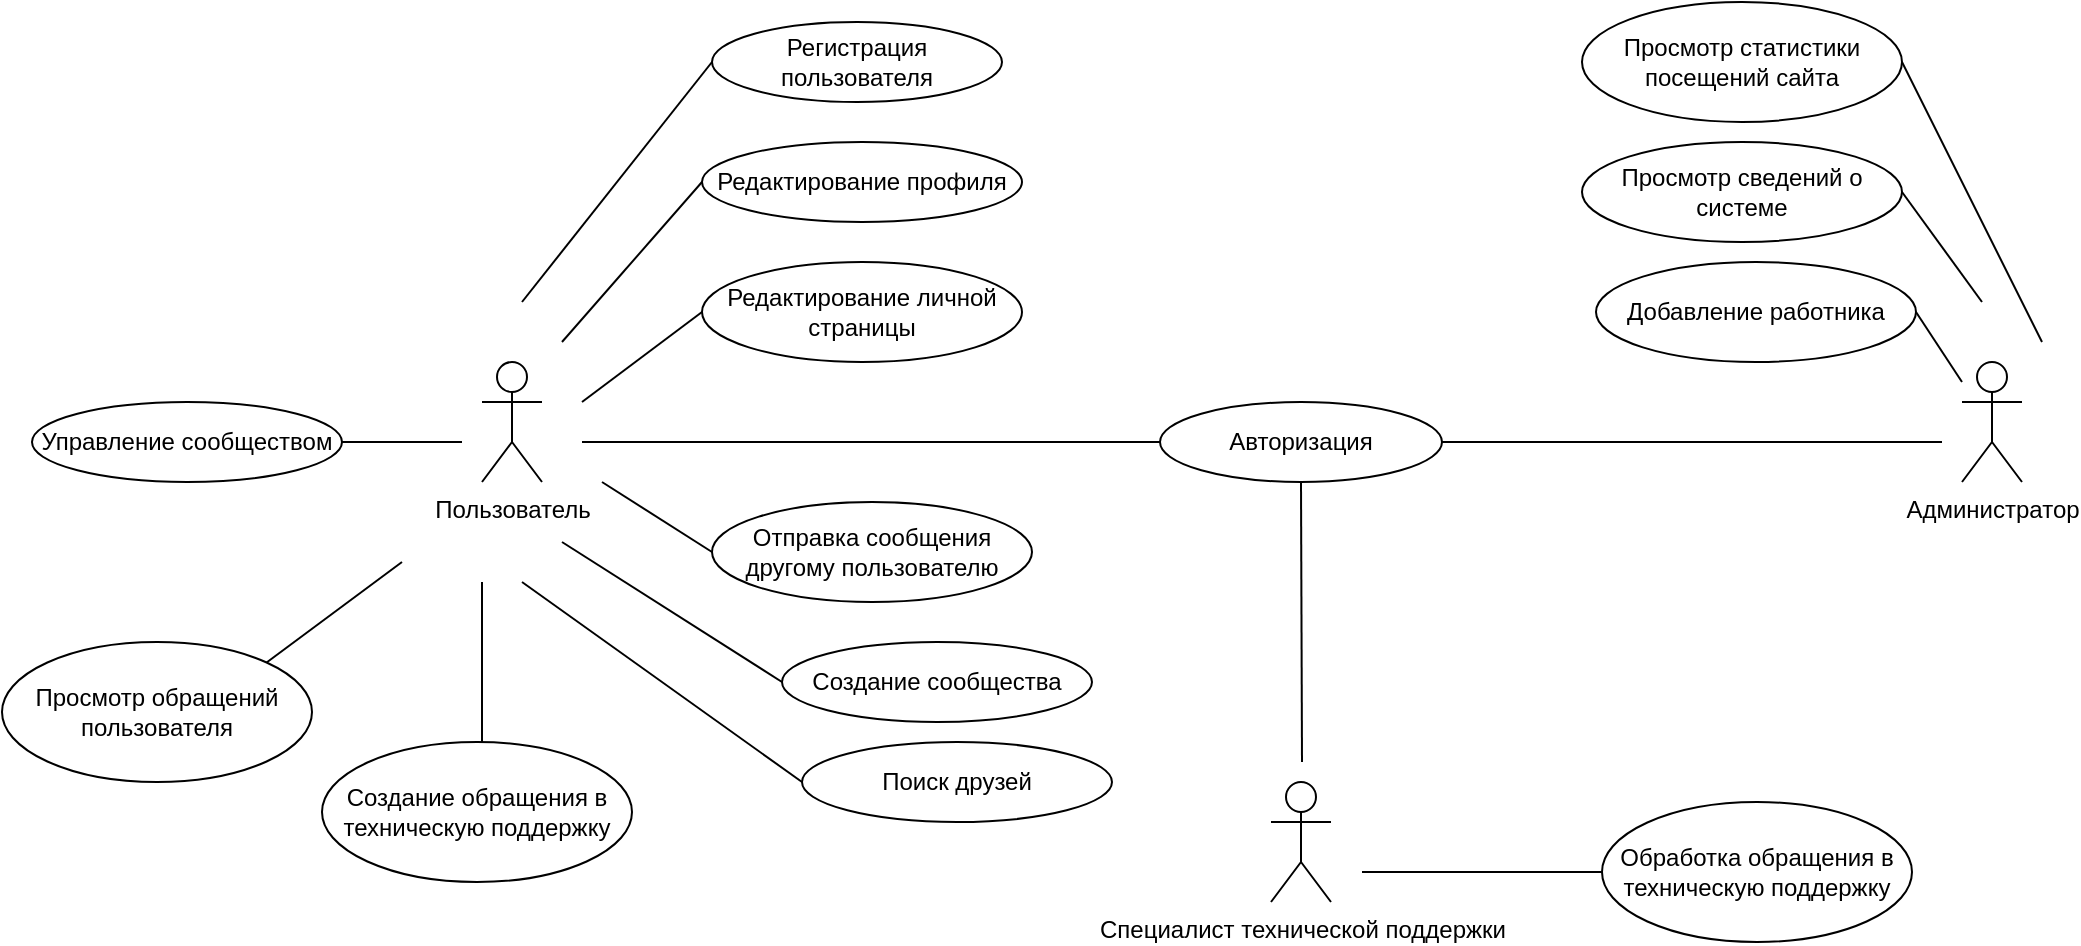 <mxfile version="13.7.3" type="device" pages="4"><diagram id="zjXJTusAQXtnMdx_APVZ" name="Контекстная диаграмма"><mxGraphModel dx="1096" dy="599" grid="1" gridSize="10" guides="1" tooltips="1" connect="1" arrows="1" fold="1" page="1" pageScale="1" pageWidth="827" pageHeight="1169" math="0" shadow="0"><root><mxCell id="0"/><mxCell id="1" parent="0"/><mxCell id="RpBCi3IUfhmZeVBUzBJ8-1" value="Пользователь" style="shape=umlActor;verticalLabelPosition=bottom;verticalAlign=top;html=1;outlineConnect=0;" parent="1" vertex="1"><mxGeometry x="70" y="220" width="30" height="60" as="geometry"/></mxCell><mxCell id="RpBCi3IUfhmZeVBUzBJ8-2" value="Регистрация пользователя" style="ellipse;whiteSpace=wrap;html=1;" parent="1" vertex="1"><mxGeometry x="185" y="50" width="145" height="40" as="geometry"/></mxCell><mxCell id="RpBCi3IUfhmZeVBUzBJ8-3" value="Авторизация" style="ellipse;whiteSpace=wrap;html=1;" parent="1" vertex="1"><mxGeometry x="409" y="240" width="141" height="40" as="geometry"/></mxCell><mxCell id="RpBCi3IUfhmZeVBUzBJ8-4" value="Редактирование профиля" style="ellipse;whiteSpace=wrap;html=1;" parent="1" vertex="1"><mxGeometry x="180" y="110" width="160" height="40" as="geometry"/></mxCell><mxCell id="RpBCi3IUfhmZeVBUzBJ8-5" value="Редактирование личной страницы" style="ellipse;whiteSpace=wrap;html=1;" parent="1" vertex="1"><mxGeometry x="180" y="170" width="160" height="50" as="geometry"/></mxCell><mxCell id="RpBCi3IUfhmZeVBUzBJ8-6" value="Отправка сообщения другому пользователю" style="ellipse;whiteSpace=wrap;html=1;" parent="1" vertex="1"><mxGeometry x="185" y="290" width="160" height="50" as="geometry"/></mxCell><mxCell id="RpBCi3IUfhmZeVBUzBJ8-7" value="Создание сообщества" style="ellipse;whiteSpace=wrap;html=1;" parent="1" vertex="1"><mxGeometry x="220" y="360" width="155" height="40" as="geometry"/></mxCell><mxCell id="RpBCi3IUfhmZeVBUzBJ8-8" value="Создание обращения в техническую поддержку" style="ellipse;whiteSpace=wrap;html=1;" parent="1" vertex="1"><mxGeometry x="-10" y="410" width="155" height="70" as="geometry"/></mxCell><mxCell id="RpBCi3IUfhmZeVBUzBJ8-11" value="Специалист технической поддержки" style="shape=umlActor;verticalLabelPosition=bottom;verticalAlign=top;html=1;outlineConnect=0;" parent="1" vertex="1"><mxGeometry x="464.5" y="430" width="30" height="60" as="geometry"/></mxCell><mxCell id="RpBCi3IUfhmZeVBUzBJ8-12" value="Администратор" style="shape=umlActor;verticalLabelPosition=bottom;verticalAlign=top;html=1;outlineConnect=0;" parent="1" vertex="1"><mxGeometry x="810" y="220" width="30" height="60" as="geometry"/></mxCell><mxCell id="RpBCi3IUfhmZeVBUzBJ8-13" value="Просмотр статистики посещений сайта" style="ellipse;whiteSpace=wrap;html=1;" parent="1" vertex="1"><mxGeometry x="620" y="40" width="160" height="60" as="geometry"/></mxCell><mxCell id="RpBCi3IUfhmZeVBUzBJ8-15" value="Просмотр сведений о системе" style="ellipse;whiteSpace=wrap;html=1;" parent="1" vertex="1"><mxGeometry x="620" y="110" width="160" height="50" as="geometry"/></mxCell><mxCell id="wLWlYuerEd6vq8Guqapa-5" value="" style="endArrow=none;html=1;entryX=0;entryY=0.5;entryDx=0;entryDy=0;" parent="1" target="RpBCi3IUfhmZeVBUzBJ8-3" edge="1"><mxGeometry width="50" height="50" relative="1" as="geometry"><mxPoint x="120" y="260" as="sourcePoint"/><mxPoint x="440" y="250" as="targetPoint"/></mxGeometry></mxCell><mxCell id="wLWlYuerEd6vq8Guqapa-6" value="" style="endArrow=none;html=1;entryX=0;entryY=0.5;entryDx=0;entryDy=0;" parent="1" target="RpBCi3IUfhmZeVBUzBJ8-6" edge="1"><mxGeometry width="50" height="50" relative="1" as="geometry"><mxPoint x="130" y="280" as="sourcePoint"/><mxPoint x="440" y="250" as="targetPoint"/></mxGeometry></mxCell><mxCell id="wLWlYuerEd6vq8Guqapa-7" value="" style="endArrow=none;html=1;entryX=0;entryY=0.5;entryDx=0;entryDy=0;" parent="1" target="RpBCi3IUfhmZeVBUzBJ8-5" edge="1"><mxGeometry width="50" height="50" relative="1" as="geometry"><mxPoint x="120" y="240" as="sourcePoint"/><mxPoint x="440" y="250" as="targetPoint"/></mxGeometry></mxCell><mxCell id="wLWlYuerEd6vq8Guqapa-8" value="" style="endArrow=none;html=1;entryX=0;entryY=0.5;entryDx=0;entryDy=0;" parent="1" target="RpBCi3IUfhmZeVBUzBJ8-4" edge="1"><mxGeometry width="50" height="50" relative="1" as="geometry"><mxPoint x="110" y="210" as="sourcePoint"/><mxPoint x="440" y="250" as="targetPoint"/></mxGeometry></mxCell><mxCell id="wLWlYuerEd6vq8Guqapa-9" value="" style="endArrow=none;html=1;entryX=0;entryY=0.5;entryDx=0;entryDy=0;" parent="1" target="RpBCi3IUfhmZeVBUzBJ8-2" edge="1"><mxGeometry width="50" height="50" relative="1" as="geometry"><mxPoint x="90" y="190" as="sourcePoint"/><mxPoint x="440" y="250" as="targetPoint"/></mxGeometry></mxCell><mxCell id="wLWlYuerEd6vq8Guqapa-10" value="Поиск друзей" style="ellipse;whiteSpace=wrap;html=1;" parent="1" vertex="1"><mxGeometry x="230" y="410" width="155" height="40" as="geometry"/></mxCell><mxCell id="wLWlYuerEd6vq8Guqapa-11" value="" style="endArrow=none;html=1;entryX=0;entryY=0.5;entryDx=0;entryDy=0;" parent="1" target="RpBCi3IUfhmZeVBUzBJ8-7" edge="1"><mxGeometry width="50" height="50" relative="1" as="geometry"><mxPoint x="110" y="310" as="sourcePoint"/><mxPoint x="440" y="250" as="targetPoint"/></mxGeometry></mxCell><mxCell id="wLWlYuerEd6vq8Guqapa-12" value="" style="endArrow=none;html=1;entryX=0;entryY=0.5;entryDx=0;entryDy=0;" parent="1" target="wLWlYuerEd6vq8Guqapa-10" edge="1"><mxGeometry width="50" height="50" relative="1" as="geometry"><mxPoint x="90" y="330" as="sourcePoint"/><mxPoint x="440" y="250" as="targetPoint"/></mxGeometry></mxCell><mxCell id="wLWlYuerEd6vq8Guqapa-13" value="" style="endArrow=none;html=1;" parent="1" edge="1"><mxGeometry width="50" height="50" relative="1" as="geometry"><mxPoint x="70" y="410" as="sourcePoint"/><mxPoint x="70" y="330" as="targetPoint"/></mxGeometry></mxCell><mxCell id="wLWlYuerEd6vq8Guqapa-14" value="" style="endArrow=none;html=1;entryX=0.5;entryY=1;entryDx=0;entryDy=0;" parent="1" target="RpBCi3IUfhmZeVBUzBJ8-3" edge="1"><mxGeometry width="50" height="50" relative="1" as="geometry"><mxPoint x="480" y="420" as="sourcePoint"/><mxPoint x="450" y="300" as="targetPoint"/></mxGeometry></mxCell><mxCell id="wLWlYuerEd6vq8Guqapa-15" value="" style="endArrow=none;html=1;exitX=1;exitY=0.5;exitDx=0;exitDy=0;" parent="1" source="RpBCi3IUfhmZeVBUzBJ8-3" edge="1"><mxGeometry width="50" height="50" relative="1" as="geometry"><mxPoint x="490" y="340" as="sourcePoint"/><mxPoint x="800" y="260" as="targetPoint"/></mxGeometry></mxCell><mxCell id="wLWlYuerEd6vq8Guqapa-16" value="" style="endArrow=none;html=1;exitX=0;exitY=0.5;exitDx=0;exitDy=0;" parent="1" source="Nj8J1eWman4LcWWHHjqP-1" edge="1"><mxGeometry width="50" height="50" relative="1" as="geometry"><mxPoint x="480" y="560" as="sourcePoint"/><mxPoint x="510" y="475" as="targetPoint"/></mxGeometry></mxCell><mxCell id="wLWlYuerEd6vq8Guqapa-20" value="" style="endArrow=none;html=1;exitX=1;exitY=0.5;exitDx=0;exitDy=0;" parent="1" source="RpBCi3IUfhmZeVBUzBJ8-15" edge="1"><mxGeometry width="50" height="50" relative="1" as="geometry"><mxPoint x="490" y="340" as="sourcePoint"/><mxPoint x="820" y="190" as="targetPoint"/></mxGeometry></mxCell><mxCell id="wLWlYuerEd6vq8Guqapa-21" value="" style="endArrow=none;html=1;exitX=1;exitY=0.5;exitDx=0;exitDy=0;" parent="1" source="RpBCi3IUfhmZeVBUzBJ8-13" edge="1"><mxGeometry width="50" height="50" relative="1" as="geometry"><mxPoint x="790" y="125" as="sourcePoint"/><mxPoint x="850" y="210" as="targetPoint"/></mxGeometry></mxCell><mxCell id="Nj8J1eWman4LcWWHHjqP-1" value="Обработка обращения в техническую поддержку" style="ellipse;whiteSpace=wrap;html=1;" parent="1" vertex="1"><mxGeometry x="630" y="440" width="155" height="70" as="geometry"/></mxCell><mxCell id="DcLaSjGurWIDNqFz2Uqe-1" value="Управление сообществом" style="ellipse;whiteSpace=wrap;html=1;" parent="1" vertex="1"><mxGeometry x="-155" y="240" width="155" height="40" as="geometry"/></mxCell><mxCell id="DcLaSjGurWIDNqFz2Uqe-2" value="" style="endArrow=none;html=1;entryX=1;entryY=0.5;entryDx=0;entryDy=0;" parent="1" target="DcLaSjGurWIDNqFz2Uqe-1" edge="1"><mxGeometry width="50" height="50" relative="1" as="geometry"><mxPoint x="60" y="260" as="sourcePoint"/><mxPoint x="230" y="390" as="targetPoint"/></mxGeometry></mxCell><mxCell id="6KF2GuOHqQWhgaqvDVH0-2" value="Просмотр обращений пользователя" style="ellipse;whiteSpace=wrap;html=1;" parent="1" vertex="1"><mxGeometry x="-170" y="360" width="155" height="70" as="geometry"/></mxCell><mxCell id="6KF2GuOHqQWhgaqvDVH0-3" value="" style="endArrow=none;html=1;exitX=1;exitY=0;exitDx=0;exitDy=0;" parent="1" source="6KF2GuOHqQWhgaqvDVH0-2" edge="1"><mxGeometry width="50" height="50" relative="1" as="geometry"><mxPoint x="80" y="420" as="sourcePoint"/><mxPoint x="30" y="320" as="targetPoint"/></mxGeometry></mxCell><mxCell id="tYJc6MveU3dHMeXe3qHE-1" value="Добавление работника" style="ellipse;whiteSpace=wrap;html=1;" parent="1" vertex="1"><mxGeometry x="627" y="170" width="160" height="50" as="geometry"/></mxCell><mxCell id="tYJc6MveU3dHMeXe3qHE-2" value="" style="endArrow=none;html=1;exitX=1;exitY=0.5;exitDx=0;exitDy=0;" parent="1" source="tYJc6MveU3dHMeXe3qHE-1" edge="1"><mxGeometry width="50" height="50" relative="1" as="geometry"><mxPoint x="497" y="400" as="sourcePoint"/><mxPoint x="810" y="230" as="targetPoint"/></mxGeometry></mxCell></root></mxGraphModel></diagram><diagram id="oYl3rwaCjdNIleSk6saO" name="Диаграмма декомпозиции. Регистрация пользователя"><mxGraphModel dx="1865" dy="607" grid="1" gridSize="10" guides="1" tooltips="1" connect="1" arrows="1" fold="1" page="1" pageScale="1" pageWidth="827" pageHeight="1169" math="0" shadow="0"><root><mxCell id="P3dmohu1br8wF3eUMqGY-0"/><mxCell id="P3dmohu1br8wF3eUMqGY-1" parent="P3dmohu1br8wF3eUMqGY-0"/><mxCell id="jXFX9dhvsFz9al4HpuaA-0" value="Пользователь" style="shape=umlActor;verticalLabelPosition=bottom;verticalAlign=top;html=1;outlineConnect=0;" parent="P3dmohu1br8wF3eUMqGY-1" vertex="1"><mxGeometry x="285" y="455" width="30" height="60" as="geometry"/></mxCell><mxCell id="8SRL9fs1lSF2yzpJEPhd-0" value="Регистрация пользователя" style="ellipse;whiteSpace=wrap;html=1;" parent="P3dmohu1br8wF3eUMqGY-1" vertex="1"><mxGeometry x="238.75" y="365" width="120" height="40" as="geometry"/></mxCell><mxCell id="f_6vExh_p2UcbXd2r3T3-0" value="Ввод адреса эл. почты" style="ellipse;whiteSpace=wrap;html=1;" parent="P3dmohu1br8wF3eUMqGY-1" vertex="1"><mxGeometry x="380" y="185" width="122.5" height="60" as="geometry"/></mxCell><mxCell id="WLva2JguOQ86FUTFcbv_-1" value="Ввод ФИО" style="ellipse;whiteSpace=wrap;html=1;" parent="P3dmohu1br8wF3eUMqGY-1" vertex="1"><mxGeometry x="470" y="260" width="122.5" height="60" as="geometry"/></mxCell><mxCell id="WLva2JguOQ86FUTFcbv_-2" value="Ввод логина" style="ellipse;whiteSpace=wrap;html=1;" parent="P3dmohu1br8wF3eUMqGY-1" vertex="1"><mxGeometry x="520" y="350" width="122.5" height="60" as="geometry"/></mxCell><mxCell id="WLva2JguOQ86FUTFcbv_-3" value="Ввод пароля" style="ellipse;whiteSpace=wrap;html=1;" parent="P3dmohu1br8wF3eUMqGY-1" vertex="1"><mxGeometry x="470" y="440" width="122.5" height="60" as="geometry"/></mxCell><mxCell id="WLva2JguOQ86FUTFcbv_-4" value="Добавление фото профиля" style="ellipse;whiteSpace=wrap;html=1;" parent="P3dmohu1br8wF3eUMqGY-1" vertex="1"><mxGeometry x="238.75" y="135" width="122.5" height="60" as="geometry"/></mxCell><mxCell id="WLva2JguOQ86FUTFcbv_-5" value="Ввод данных о месте проживания" style="ellipse;whiteSpace=wrap;html=1;" parent="P3dmohu1br8wF3eUMqGY-1" vertex="1"><mxGeometry x="100" y="180" width="130" height="65" as="geometry"/></mxCell><mxCell id="WLva2JguOQ86FUTFcbv_-6" value="Ввод данных о&amp;nbsp; месте рождения" style="ellipse;whiteSpace=wrap;html=1;" parent="P3dmohu1br8wF3eUMqGY-1" vertex="1"><mxGeometry x="30" y="255" width="130" height="70" as="geometry"/></mxCell><mxCell id="WLva2JguOQ86FUTFcbv_-7" value="" style="endArrow=none;html=1;entryX=0.5;entryY=1;entryDx=0;entryDy=0;" parent="P3dmohu1br8wF3eUMqGY-1" target="8SRL9fs1lSF2yzpJEPhd-0" edge="1"><mxGeometry width="50" height="50" relative="1" as="geometry"><mxPoint x="299" y="450" as="sourcePoint"/><mxPoint x="325" y="225" as="targetPoint"/></mxGeometry></mxCell><mxCell id="WLva2JguOQ86FUTFcbv_-8" value="Ввод рабочего номера" style="ellipse;whiteSpace=wrap;html=1;" parent="P3dmohu1br8wF3eUMqGY-1" vertex="1"><mxGeometry x="-130" y="535" width="110" height="50" as="geometry"/></mxCell><mxCell id="WLva2JguOQ86FUTFcbv_-9" value="Ввод даты рождения" style="ellipse;whiteSpace=wrap;html=1;" parent="P3dmohu1br8wF3eUMqGY-1" vertex="1"><mxGeometry x="-20" y="350" width="120" height="70" as="geometry"/></mxCell><mxCell id="WLva2JguOQ86FUTFcbv_-10" value="Ввод номера телефона" style="ellipse;whiteSpace=wrap;html=1;" parent="P3dmohu1br8wF3eUMqGY-1" vertex="1"><mxGeometry x="20" y="450" width="120" height="70" as="geometry"/></mxCell><mxCell id="WLva2JguOQ86FUTFcbv_-12" value="Ввод даты рождения вручную" style="ellipse;whiteSpace=wrap;html=1;" parent="P3dmohu1br8wF3eUMqGY-1" vertex="1"><mxGeometry x="-185" y="275" width="100" height="60" as="geometry"/></mxCell><mxCell id="WLva2JguOQ86FUTFcbv_-13" value="Ввод домашнего номера" style="ellipse;whiteSpace=wrap;html=1;" parent="P3dmohu1br8wF3eUMqGY-1" vertex="1"><mxGeometry x="187" y="540" width="110" height="50" as="geometry"/></mxCell><mxCell id="Ob1yLLdIlDNNmh70kXXN-0" value="Выбор даты рождения из календаря" style="ellipse;whiteSpace=wrap;html=1;" parent="P3dmohu1br8wF3eUMqGY-1" vertex="1"><mxGeometry x="-190" y="405" width="110" height="70" as="geometry"/></mxCell><mxCell id="9CGU-Ta_DezML9YMj4o0-1" value="Выбор города" style="ellipse;whiteSpace=wrap;html=1;" parent="P3dmohu1br8wF3eUMqGY-1" vertex="1"><mxGeometry x="-113.25" y="90" width="122.5" height="60" as="geometry"/></mxCell><mxCell id="9CGU-Ta_DezML9YMj4o0-3" value="Выбор страны" style="ellipse;whiteSpace=wrap;html=1;" parent="P3dmohu1br8wF3eUMqGY-1" vertex="1"><mxGeometry x="-280" y="180" width="130" height="65" as="geometry"/></mxCell><mxCell id="9CGU-Ta_DezML9YMj4o0-5" value="Ввод адреса" style="ellipse;whiteSpace=wrap;html=1;" parent="P3dmohu1br8wF3eUMqGY-1" vertex="1"><mxGeometry x="-60" y="185" width="120" height="60" as="geometry"/></mxCell><mxCell id="9CGU-Ta_DezML9YMj4o0-7" value="" style="endArrow=none;html=1;strokeWidth=1;rounded=1;startArrow=block;startFill=0;exitX=0.772;exitY=0.932;exitDx=0;exitDy=0;exitPerimeter=0;entryX=0;entryY=0;entryDx=0;entryDy=0;" parent="P3dmohu1br8wF3eUMqGY-1" source="9CGU-Ta_DezML9YMj4o0-5" target="WLva2JguOQ86FUTFcbv_-6" edge="1"><mxGeometry width="50" height="50" relative="1" as="geometry"><mxPoint x="280" y="400" as="sourcePoint"/><mxPoint x="150" y="370" as="targetPoint"/></mxGeometry></mxCell><mxCell id="9CGU-Ta_DezML9YMj4o0-9" value="" style="endArrow=none;html=1;strokeWidth=1;rounded=1;startArrow=block;startFill=0;exitX=1;exitY=0.5;exitDx=0;exitDy=0;entryX=0;entryY=0.5;entryDx=0;entryDy=0;" parent="P3dmohu1br8wF3eUMqGY-1" source="9CGU-Ta_DezML9YMj4o0-5" target="WLva2JguOQ86FUTFcbv_-5" edge="1"><mxGeometry width="50" height="50" relative="1" as="geometry"><mxPoint x="32.64" y="250.92" as="sourcePoint"/><mxPoint x="59.038" y="275.251" as="targetPoint"/></mxGeometry></mxCell><mxCell id="9CGU-Ta_DezML9YMj4o0-10" value="" style="endArrow=none;html=1;strokeColor=#000000;strokeWidth=2;entryX=0.722;entryY=0.065;entryDx=0;entryDy=0;exitX=0;exitY=1;exitDx=0;exitDy=0;dashed=1;startArrow=open;startFill=0;entryPerimeter=0;" parent="P3dmohu1br8wF3eUMqGY-1" source="f_6vExh_p2UcbXd2r3T3-0" target="8SRL9fs1lSF2yzpJEPhd-0" edge="1"><mxGeometry width="50" height="50" relative="1" as="geometry"><mxPoint x="230" y="400" as="sourcePoint"/><mxPoint x="120" y="400" as="targetPoint"/></mxGeometry></mxCell><mxCell id="mcSPz0UXNDyAmEd3XbYv-0" value="&amp;lt;&amp;lt;include&amp;gt;&amp;gt;" style="text;html=1;align=center;verticalAlign=middle;resizable=0;points=[];autosize=1;rotation=-60;" parent="P3dmohu1br8wF3eUMqGY-1" vertex="1"><mxGeometry x="336" y="291" width="80" height="20" as="geometry"/></mxCell><mxCell id="mcSPz0UXNDyAmEd3XbYv-1" value="" style="endArrow=none;html=1;strokeColor=#000000;strokeWidth=2;dashed=1;startArrow=open;startFill=0;entryX=0.955;entryY=0.305;entryDx=0;entryDy=0;entryPerimeter=0;" parent="P3dmohu1br8wF3eUMqGY-1" source="WLva2JguOQ86FUTFcbv_-1" target="8SRL9fs1lSF2yzpJEPhd-0" edge="1"><mxGeometry width="50" height="50" relative="1" as="geometry"><mxPoint x="408.028" y="246.257" as="sourcePoint"/><mxPoint x="335.39" y="377.6" as="targetPoint"/></mxGeometry></mxCell><mxCell id="mcSPz0UXNDyAmEd3XbYv-2" value="&amp;lt;&amp;lt;include&amp;gt;&amp;gt;" style="text;html=1;align=center;verticalAlign=middle;resizable=0;points=[];autosize=1;rotation=-25;" parent="P3dmohu1br8wF3eUMqGY-1" vertex="1"><mxGeometry x="390" y="345" width="80" height="20" as="geometry"/></mxCell><mxCell id="mcSPz0UXNDyAmEd3XbYv-3" value="" style="endArrow=none;html=1;strokeColor=#000000;strokeWidth=2;dashed=1;startArrow=open;startFill=0;entryX=0.955;entryY=0.305;entryDx=0;entryDy=0;entryPerimeter=0;exitX=0;exitY=0.5;exitDx=0;exitDy=0;" parent="P3dmohu1br8wF3eUMqGY-1" source="WLva2JguOQ86FUTFcbv_-2" edge="1"><mxGeometry width="50" height="50" relative="1" as="geometry"><mxPoint x="498.016" y="321.251" as="sourcePoint"/><mxPoint x="363.35" y="387.2" as="targetPoint"/></mxGeometry></mxCell><mxCell id="mcSPz0UXNDyAmEd3XbYv-4" value="&amp;lt;&amp;lt;include&amp;gt;&amp;gt;" style="text;html=1;align=center;verticalAlign=middle;resizable=0;points=[];autosize=1;rotation=25;" parent="P3dmohu1br8wF3eUMqGY-1" vertex="1"><mxGeometry x="361.25" y="420" width="80" height="20" as="geometry"/></mxCell><mxCell id="mcSPz0UXNDyAmEd3XbYv-5" value="" style="endArrow=none;html=1;strokeColor=#000000;strokeWidth=2;dashed=1;startArrow=open;startFill=0;entryX=0.955;entryY=0.845;entryDx=0;entryDy=0;entryPerimeter=0;exitX=0;exitY=0;exitDx=0;exitDy=0;" parent="P3dmohu1br8wF3eUMqGY-1" source="WLva2JguOQ86FUTFcbv_-3" target="8SRL9fs1lSF2yzpJEPhd-0" edge="1"><mxGeometry width="50" height="50" relative="1" as="geometry"><mxPoint x="530" y="390" as="sourcePoint"/><mxPoint x="373.35" y="397.2" as="targetPoint"/></mxGeometry></mxCell><mxCell id="mcSPz0UXNDyAmEd3XbYv-6" value="&amp;lt;&amp;lt;include&amp;gt;&amp;gt;" style="text;html=1;align=center;verticalAlign=middle;resizable=0;points=[];autosize=1;" parent="P3dmohu1br8wF3eUMqGY-1" vertex="1"><mxGeometry x="402" y="385" width="80" height="20" as="geometry"/></mxCell><mxCell id="mcSPz0UXNDyAmEd3XbYv-7" value="" style="endArrow=none;html=1;strokeColor=#000000;strokeWidth=2;dashed=1;startArrow=open;startFill=0;entryX=0.955;entryY=0.845;entryDx=0;entryDy=0;entryPerimeter=0;exitX=0;exitY=0.5;exitDx=0;exitDy=0;" parent="P3dmohu1br8wF3eUMqGY-1" source="8SRL9fs1lSF2yzpJEPhd-0" edge="1"><mxGeometry width="50" height="50" relative="1" as="geometry"><mxPoint x="234.678" y="434.943" as="sourcePoint"/><mxPoint x="100.0" y="385.0" as="targetPoint"/></mxGeometry></mxCell><mxCell id="mcSPz0UXNDyAmEd3XbYv-8" value="&amp;lt;&amp;lt;extend&amp;gt;&amp;gt;" style="text;html=1;align=center;verticalAlign=middle;resizable=0;points=[];autosize=1;" parent="P3dmohu1br8wF3eUMqGY-1" vertex="1"><mxGeometry x="125" y="385" width="80" height="20" as="geometry"/></mxCell><mxCell id="mcSPz0UXNDyAmEd3XbYv-9" value="&amp;lt;&amp;lt;extend&amp;gt;&amp;gt;" style="text;html=1;align=center;verticalAlign=middle;resizable=0;points=[];autosize=1;rotation=-30;" parent="P3dmohu1br8wF3eUMqGY-1" vertex="1"><mxGeometry x="161" y="426" width="80" height="20" as="geometry"/></mxCell><mxCell id="mcSPz0UXNDyAmEd3XbYv-10" value="" style="endArrow=none;html=1;strokeColor=#000000;strokeWidth=2;dashed=1;startArrow=open;startFill=0;entryX=1;entryY=0;entryDx=0;entryDy=0;exitX=0;exitY=0.5;exitDx=0;exitDy=0;" parent="P3dmohu1br8wF3eUMqGY-1" target="WLva2JguOQ86FUTFcbv_-10" edge="1"><mxGeometry width="50" height="50" relative="1" as="geometry"><mxPoint x="248.75" y="395" as="sourcePoint"/><mxPoint x="110" y="395" as="targetPoint"/></mxGeometry></mxCell><mxCell id="mcSPz0UXNDyAmEd3XbYv-11" value="" style="endArrow=none;html=1;strokeColor=#000000;strokeWidth=2;dashed=1;startArrow=open;startFill=0;entryX=0.955;entryY=0.729;entryDx=0;entryDy=0;exitX=0;exitY=0;exitDx=0;exitDy=0;entryPerimeter=0;" parent="P3dmohu1br8wF3eUMqGY-1" source="8SRL9fs1lSF2yzpJEPhd-0" target="WLva2JguOQ86FUTFcbv_-6" edge="1"><mxGeometry width="50" height="50" relative="1" as="geometry"><mxPoint x="258.75" y="405" as="sourcePoint"/><mxPoint x="152.426" y="470.251" as="targetPoint"/></mxGeometry></mxCell><mxCell id="mcSPz0UXNDyAmEd3XbYv-12" value="" style="endArrow=none;html=1;strokeColor=#000000;strokeWidth=2;dashed=1;startArrow=open;startFill=0;entryX=1;entryY=1;entryDx=0;entryDy=0;exitX=0.282;exitY=0.025;exitDx=0;exitDy=0;exitPerimeter=0;" parent="P3dmohu1br8wF3eUMqGY-1" source="8SRL9fs1lSF2yzpJEPhd-0" target="WLva2JguOQ86FUTFcbv_-5" edge="1"><mxGeometry width="50" height="50" relative="1" as="geometry"><mxPoint x="266.324" y="380.858" as="sourcePoint"/><mxPoint x="164.15" y="316.03" as="targetPoint"/></mxGeometry></mxCell><mxCell id="mcSPz0UXNDyAmEd3XbYv-13" value="" style="endArrow=none;html=1;strokeColor=#000000;strokeWidth=2;dashed=1;startArrow=open;startFill=0;entryX=0.5;entryY=1;entryDx=0;entryDy=0;exitX=0.5;exitY=0;exitDx=0;exitDy=0;" parent="P3dmohu1br8wF3eUMqGY-1" source="8SRL9fs1lSF2yzpJEPhd-0" target="WLva2JguOQ86FUTFcbv_-4" edge="1"><mxGeometry width="50" height="50" relative="1" as="geometry"><mxPoint x="282.59" y="376" as="sourcePoint"/><mxPoint x="221.317" y="245.302" as="targetPoint"/></mxGeometry></mxCell><mxCell id="mcSPz0UXNDyAmEd3XbYv-14" value="&amp;lt;&amp;lt;extend&amp;gt;&amp;gt;" style="text;html=1;align=center;verticalAlign=middle;resizable=0;points=[];autosize=1;rotation=30;" parent="P3dmohu1br8wF3eUMqGY-1" vertex="1"><mxGeometry x="153" y="332" width="80" height="20" as="geometry"/></mxCell><mxCell id="mcSPz0UXNDyAmEd3XbYv-16" value="&amp;lt;&amp;lt;extend&amp;gt;&amp;gt;" style="text;html=1;align=center;verticalAlign=middle;resizable=0;points=[];autosize=1;rotation=65;" parent="P3dmohu1br8wF3eUMqGY-1" vertex="1"><mxGeometry x="187" y="284" width="80" height="20" as="geometry"/></mxCell><mxCell id="mcSPz0UXNDyAmEd3XbYv-18" value="&amp;lt;&amp;lt;extend&amp;gt;&amp;gt;" style="text;html=1;align=center;verticalAlign=middle;resizable=0;points=[];autosize=1;rotation=90;" parent="P3dmohu1br8wF3eUMqGY-1" vertex="1"><mxGeometry x="248" y="255" width="80" height="20" as="geometry"/></mxCell><mxCell id="mcSPz0UXNDyAmEd3XbYv-19" value="" style="endArrow=none;html=1;strokeColor=#000000;strokeWidth=2;dashed=1;startArrow=open;startFill=0;entryX=1;entryY=0.5;entryDx=0;entryDy=0;exitX=0;exitY=0;exitDx=0;exitDy=0;" parent="P3dmohu1br8wF3eUMqGY-1" source="WLva2JguOQ86FUTFcbv_-9" target="WLva2JguOQ86FUTFcbv_-12" edge="1"><mxGeometry width="50" height="50" relative="1" as="geometry"><mxPoint x="69.38" y="320" as="sourcePoint"/><mxPoint x="-69.37" y="320" as="targetPoint"/></mxGeometry></mxCell><mxCell id="mcSPz0UXNDyAmEd3XbYv-20" value="&amp;lt;&amp;lt;extend&amp;gt;&amp;gt;" style="text;html=1;align=center;verticalAlign=middle;resizable=0;points=[];autosize=1;rotation=35;" parent="P3dmohu1br8wF3eUMqGY-1" vertex="1"><mxGeometry x="-92" y="328" width="80" height="20" as="geometry"/></mxCell><mxCell id="mcSPz0UXNDyAmEd3XbYv-21" value="" style="endArrow=none;html=1;strokeColor=#000000;strokeWidth=2;dashed=1;startArrow=open;startFill=0;entryX=1;entryY=0.5;entryDx=0;entryDy=0;exitX=0;exitY=1;exitDx=0;exitDy=0;" parent="P3dmohu1br8wF3eUMqGY-1" source="WLva2JguOQ86FUTFcbv_-9" target="Ob1yLLdIlDNNmh70kXXN-0" edge="1"><mxGeometry width="50" height="50" relative="1" as="geometry"><mxPoint x="7.574" y="370.251" as="sourcePoint"/><mxPoint x="-75" y="315" as="targetPoint"/></mxGeometry></mxCell><mxCell id="mcSPz0UXNDyAmEd3XbYv-23" value="&amp;lt;&amp;lt;extend&amp;gt;&amp;gt;" style="text;html=1;align=center;verticalAlign=middle;resizable=0;points=[];autosize=1;rotation=-20;" parent="P3dmohu1br8wF3eUMqGY-1" vertex="1"><mxGeometry x="-80" y="426" width="80" height="20" as="geometry"/></mxCell><mxCell id="mcSPz0UXNDyAmEd3XbYv-24" value="" style="endArrow=none;html=1;strokeColor=#000000;strokeWidth=2;dashed=1;startArrow=open;startFill=0;entryX=0.591;entryY=0.044;entryDx=0;entryDy=0;exitX=0.052;exitY=0.72;exitDx=0;exitDy=0;entryPerimeter=0;exitPerimeter=0;" parent="P3dmohu1br8wF3eUMqGY-1" source="WLva2JguOQ86FUTFcbv_-10" target="WLva2JguOQ86FUTFcbv_-8" edge="1"><mxGeometry width="50" height="50" relative="1" as="geometry"><mxPoint x="40.004" y="499.749" as="sourcePoint"/><mxPoint x="-37.57" y="530" as="targetPoint"/></mxGeometry></mxCell><mxCell id="mcSPz0UXNDyAmEd3XbYv-25" value="" style="endArrow=none;html=1;strokeColor=#000000;strokeWidth=2;dashed=1;startArrow=open;startFill=0;entryX=0.5;entryY=0;entryDx=0;entryDy=0;exitX=0.952;exitY=0.731;exitDx=0;exitDy=0;exitPerimeter=0;" parent="P3dmohu1br8wF3eUMqGY-1" source="WLva2JguOQ86FUTFcbv_-10" target="WLva2JguOQ86FUTFcbv_-13" edge="1"><mxGeometry width="50" height="50" relative="1" as="geometry"><mxPoint x="50.004" y="509.749" as="sourcePoint"/><mxPoint x="-27.57" y="540" as="targetPoint"/></mxGeometry></mxCell><mxCell id="mcSPz0UXNDyAmEd3XbYv-26" value="&amp;lt;&amp;lt;extend&amp;gt;&amp;gt;" style="text;html=1;align=center;verticalAlign=middle;resizable=0;points=[];autosize=1;rotation=-20;" parent="P3dmohu1br8wF3eUMqGY-1" vertex="1"><mxGeometry x="-40" y="515" width="80" height="20" as="geometry"/></mxCell><mxCell id="mcSPz0UXNDyAmEd3XbYv-27" value="&amp;lt;&amp;lt;extend&amp;gt;&amp;gt;" style="text;html=1;align=center;verticalAlign=middle;resizable=0;points=[];autosize=1;rotation=20;" parent="P3dmohu1br8wF3eUMqGY-1" vertex="1"><mxGeometry x="129" y="517" width="80" height="20" as="geometry"/></mxCell><mxCell id="mcSPz0UXNDyAmEd3XbYv-28" value="" style="endArrow=none;html=1;strokeColor=#000000;strokeWidth=2;dashed=1;startArrow=open;startFill=0;entryX=1;entryY=0.5;entryDx=0;entryDy=0;exitX=0;exitY=0.5;exitDx=0;exitDy=0;" parent="P3dmohu1br8wF3eUMqGY-1" source="9CGU-Ta_DezML9YMj4o0-5" target="9CGU-Ta_DezML9YMj4o0-3" edge="1"><mxGeometry width="50" height="50" relative="1" as="geometry"><mxPoint x="7.574" y="370.251" as="sourcePoint"/><mxPoint x="-75" y="315" as="targetPoint"/></mxGeometry></mxCell><mxCell id="mcSPz0UXNDyAmEd3XbYv-29" value="&amp;lt;&amp;lt;extend&amp;gt;&amp;gt;" style="text;html=1;align=center;verticalAlign=middle;resizable=0;points=[];autosize=1;rotation=0;" parent="P3dmohu1br8wF3eUMqGY-1" vertex="1"><mxGeometry x="-150" y="213" width="80" height="20" as="geometry"/></mxCell><mxCell id="mcSPz0UXNDyAmEd3XbYv-30" value="" style="endArrow=none;html=1;strokeColor=#000000;strokeWidth=2;dashed=1;startArrow=open;startFill=0;exitX=0.5;exitY=0;exitDx=0;exitDy=0;" parent="P3dmohu1br8wF3eUMqGY-1" source="9CGU-Ta_DezML9YMj4o0-3" target="9CGU-Ta_DezML9YMj4o0-1" edge="1"><mxGeometry width="50" height="50" relative="1" as="geometry"><mxPoint x="258.75" y="405" as="sourcePoint"/><mxPoint x="132.426" y="470.251" as="targetPoint"/></mxGeometry></mxCell><mxCell id="mcSPz0UXNDyAmEd3XbYv-31" value="&amp;lt;&amp;lt;extend&amp;gt;&amp;gt;" style="text;html=1;align=center;verticalAlign=middle;resizable=0;points=[];autosize=1;rotation=-20;" parent="P3dmohu1br8wF3eUMqGY-1" vertex="1"><mxGeometry x="-175" y="155" width="80" height="20" as="geometry"/></mxCell></root></mxGraphModel></diagram><diagram id="aT9CzyaWaOrBbrALvQEn" name="Диаграмма декомпозиции Создание сообщества"><mxGraphModel dx="1038" dy="607" grid="1" gridSize="10" guides="1" tooltips="1" connect="1" arrows="1" fold="1" page="1" pageScale="1" pageWidth="827" pageHeight="1169" math="0" shadow="0"><root><mxCell id="TJYh-YkepHavMzVFtQtz-0"/><mxCell id="TJYh-YkepHavMzVFtQtz-1" parent="TJYh-YkepHavMzVFtQtz-0"/><mxCell id="hEcuKkosx55JXiYx0mQK-0" value="Пользователь" style="shape=umlActor;verticalLabelPosition=bottom;verticalAlign=top;html=1;outlineConnect=0;" parent="TJYh-YkepHavMzVFtQtz-1" vertex="1"><mxGeometry x="130" y="265" width="30" height="60" as="geometry"/></mxCell><mxCell id="wmyYxRlAXHmqW2Xy5LwG-0" value="Создание сообщества" style="ellipse;whiteSpace=wrap;html=1;" parent="TJYh-YkepHavMzVFtQtz-1" vertex="1"><mxGeometry x="250" y="285" width="155" height="40" as="geometry"/></mxCell><mxCell id="wmyYxRlAXHmqW2Xy5LwG-1" value="" style="endArrow=none;html=1;exitX=0;exitY=0.5;exitDx=0;exitDy=0;" parent="TJYh-YkepHavMzVFtQtz-1" source="wmyYxRlAXHmqW2Xy5LwG-0" edge="1"><mxGeometry width="50" height="50" relative="1" as="geometry"><mxPoint x="400" y="340" as="sourcePoint"/><mxPoint x="170" y="305" as="targetPoint"/></mxGeometry></mxCell><mxCell id="ifd0v7RQyvQX7Oo4qzTN-0" value="Ввод названия сообщества" style="ellipse;whiteSpace=wrap;html=1;" parent="TJYh-YkepHavMzVFtQtz-1" vertex="1"><mxGeometry x="130" y="160" width="122.5" height="60" as="geometry"/></mxCell><mxCell id="ifd0v7RQyvQX7Oo4qzTN-1" value="Изменение URL страницы сообщества" style="ellipse;whiteSpace=wrap;html=1;" parent="TJYh-YkepHavMzVFtQtz-1" vertex="1"><mxGeometry x="480" y="275" width="122.5" height="60" as="geometry"/></mxCell><mxCell id="ifd0v7RQyvQX7Oo4qzTN-2" value="Выбор темы из списка" style="ellipse;whiteSpace=wrap;html=1;" parent="TJYh-YkepHavMzVFtQtz-1" vertex="1"><mxGeometry x="160" y="5" width="120" height="60" as="geometry"/></mxCell><mxCell id="ifd0v7RQyvQX7Oo4qzTN-3" value="Ввод темы вручную" style="ellipse;whiteSpace=wrap;html=1;" parent="TJYh-YkepHavMzVFtQtz-1" vertex="1"><mxGeometry x="354" y="5" width="120" height="55" as="geometry"/></mxCell><mxCell id="ifd0v7RQyvQX7Oo4qzTN-4" value="Ввод выбор темы сообщества" style="ellipse;whiteSpace=wrap;html=1;" parent="TJYh-YkepHavMzVFtQtz-1" vertex="1"><mxGeometry x="267.5" y="120" width="120" height="55" as="geometry"/></mxCell><mxCell id="ifd0v7RQyvQX7Oo4qzTN-5" value="Ввод описания сообщества" style="ellipse;whiteSpace=wrap;html=1;" parent="TJYh-YkepHavMzVFtQtz-1" vertex="1"><mxGeometry x="390" y="160" width="122.5" height="60" as="geometry"/></mxCell><mxCell id="ifd0v7RQyvQX7Oo4qzTN-6" value="Добавление фото сообщества" style="ellipse;whiteSpace=wrap;html=1;" parent="TJYh-YkepHavMzVFtQtz-1" vertex="1"><mxGeometry x="390" y="380" width="122.5" height="60" as="geometry"/></mxCell><mxCell id="LS88FXe51glXaUi3Wdl2-0" value="Добавление модератора сообщества из списка друзей" style="ellipse;whiteSpace=wrap;html=1;" parent="TJYh-YkepHavMzVFtQtz-1" vertex="1"><mxGeometry x="376.25" y="570" width="150" height="120" as="geometry"/></mxCell><mxCell id="h0lx8ZRTwtGvYBQ277Sh-0" value="Добавление модератора сообщества из списка всех пользователей" style="ellipse;whiteSpace=wrap;html=1;" parent="TJYh-YkepHavMzVFtQtz-1" vertex="1"><mxGeometry x="155" y="570" width="150" height="120" as="geometry"/></mxCell><mxCell id="h0lx8ZRTwtGvYBQ277Sh-1" value="Выбор модераторов сообщества" style="ellipse;whiteSpace=wrap;html=1;" parent="TJYh-YkepHavMzVFtQtz-1" vertex="1"><mxGeometry x="262.5" y="450" width="130" height="70" as="geometry"/></mxCell><mxCell id="fOQHMr9eAnqN_M-IEL4w-0" value="" style="endArrow=none;html=1;strokeColor=#000000;strokeWidth=2;entryX=0;entryY=0;entryDx=0;entryDy=0;exitX=0.5;exitY=1;exitDx=0;exitDy=0;dashed=1;startArrow=open;startFill=0;" parent="TJYh-YkepHavMzVFtQtz-1" source="ifd0v7RQyvQX7Oo4qzTN-0" target="wmyYxRlAXHmqW2Xy5LwG-0" edge="1"><mxGeometry width="50" height="50" relative="1" as="geometry"><mxPoint x="398.028" y="236.257" as="sourcePoint"/><mxPoint x="325.39" y="367.6" as="targetPoint"/></mxGeometry></mxCell><mxCell id="LYZdlMj8tG5G2AIRRTVe-0" value="" style="endArrow=none;html=1;strokeColor=#000000;strokeWidth=2;entryX=0.5;entryY=0;entryDx=0;entryDy=0;exitX=0.5;exitY=1;exitDx=0;exitDy=0;dashed=1;startArrow=open;startFill=0;" parent="TJYh-YkepHavMzVFtQtz-1" source="ifd0v7RQyvQX7Oo4qzTN-4" target="wmyYxRlAXHmqW2Xy5LwG-0" edge="1"><mxGeometry width="50" height="50" relative="1" as="geometry"><mxPoint x="201.25" y="230" as="sourcePoint"/><mxPoint x="282.877" y="300.812" as="targetPoint"/></mxGeometry></mxCell><mxCell id="LYZdlMj8tG5G2AIRRTVe-1" value="" style="endArrow=none;html=1;strokeColor=#000000;strokeWidth=2;entryX=1;entryY=0;entryDx=0;entryDy=0;exitX=0.5;exitY=1;exitDx=0;exitDy=0;dashed=1;startArrow=open;startFill=0;" parent="TJYh-YkepHavMzVFtQtz-1" source="ifd0v7RQyvQX7Oo4qzTN-5" target="wmyYxRlAXHmqW2Xy5LwG-0" edge="1"><mxGeometry width="50" height="50" relative="1" as="geometry"><mxPoint x="337.5" y="185" as="sourcePoint"/><mxPoint x="337.5" y="295" as="targetPoint"/></mxGeometry></mxCell><mxCell id="tVSjEMFT0xYNGHS3i1RH-0" value="" style="endArrow=none;html=1;strokeColor=#000000;strokeWidth=2;dashed=1;startArrow=open;startFill=0;entryX=0;entryY=0.5;entryDx=0;entryDy=0;exitX=1;exitY=0.5;exitDx=0;exitDy=0;" parent="TJYh-YkepHavMzVFtQtz-1" source="wmyYxRlAXHmqW2Xy5LwG-0" target="ifd0v7RQyvQX7Oo4qzTN-1" edge="1"><mxGeometry width="50" height="50" relative="1" as="geometry"><mxPoint x="298.75" y="365" as="sourcePoint"/><mxPoint x="300" y="195" as="targetPoint"/></mxGeometry></mxCell><mxCell id="tVSjEMFT0xYNGHS3i1RH-1" value="" style="endArrow=none;html=1;strokeColor=#000000;strokeWidth=2;dashed=1;startArrow=open;startFill=0;entryX=0.5;entryY=0;entryDx=0;entryDy=0;exitX=1;exitY=1;exitDx=0;exitDy=0;" parent="TJYh-YkepHavMzVFtQtz-1" source="wmyYxRlAXHmqW2Xy5LwG-0" target="ifd0v7RQyvQX7Oo4qzTN-6" edge="1"><mxGeometry width="50" height="50" relative="1" as="geometry"><mxPoint x="415" y="315" as="sourcePoint"/><mxPoint x="490" y="315" as="targetPoint"/></mxGeometry></mxCell><mxCell id="tVSjEMFT0xYNGHS3i1RH-2" value="" style="endArrow=none;html=1;strokeColor=#000000;strokeWidth=2;dashed=1;startArrow=open;startFill=0;entryX=0.5;entryY=0;entryDx=0;entryDy=0;exitX=0.5;exitY=1;exitDx=0;exitDy=0;" parent="TJYh-YkepHavMzVFtQtz-1" source="wmyYxRlAXHmqW2Xy5LwG-0" target="h0lx8ZRTwtGvYBQ277Sh-1" edge="1"><mxGeometry width="50" height="50" relative="1" as="geometry"><mxPoint x="392.123" y="329.188" as="sourcePoint"/><mxPoint x="461.25" y="390" as="targetPoint"/></mxGeometry></mxCell><mxCell id="tVSjEMFT0xYNGHS3i1RH-3" value="" style="endArrow=none;html=1;strokeColor=#000000;strokeWidth=2;dashed=1;startArrow=open;startFill=0;entryX=0.5;entryY=0;entryDx=0;entryDy=0;exitX=1;exitY=1;exitDx=0;exitDy=0;" parent="TJYh-YkepHavMzVFtQtz-1" source="h0lx8ZRTwtGvYBQ277Sh-1" target="LS88FXe51glXaUi3Wdl2-0" edge="1"><mxGeometry width="50" height="50" relative="1" as="geometry"><mxPoint x="337.5" y="335" as="sourcePoint"/><mxPoint x="337.5" y="460" as="targetPoint"/></mxGeometry></mxCell><mxCell id="tVSjEMFT0xYNGHS3i1RH-4" value="" style="endArrow=none;html=1;strokeColor=#000000;strokeWidth=2;dashed=1;startArrow=open;startFill=0;entryX=0.5;entryY=0;entryDx=0;entryDy=0;exitX=0;exitY=1;exitDx=0;exitDy=0;" parent="TJYh-YkepHavMzVFtQtz-1" source="h0lx8ZRTwtGvYBQ277Sh-1" target="h0lx8ZRTwtGvYBQ277Sh-0" edge="1"><mxGeometry width="50" height="50" relative="1" as="geometry"><mxPoint x="383.462" y="519.749" as="sourcePoint"/><mxPoint x="461.25" y="580" as="targetPoint"/></mxGeometry></mxCell><mxCell id="tVSjEMFT0xYNGHS3i1RH-5" value="" style="endArrow=none;html=1;strokeColor=#000000;strokeWidth=2;dashed=1;startArrow=open;startFill=0;entryX=0.5;entryY=1;entryDx=0;entryDy=0;exitX=1;exitY=0;exitDx=0;exitDy=0;" parent="TJYh-YkepHavMzVFtQtz-1" source="ifd0v7RQyvQX7Oo4qzTN-4" target="ifd0v7RQyvQX7Oo4qzTN-3" edge="1"><mxGeometry width="50" height="50" relative="1" as="geometry"><mxPoint x="337.5" y="335" as="sourcePoint"/><mxPoint x="337.5" y="460" as="targetPoint"/></mxGeometry></mxCell><mxCell id="tVSjEMFT0xYNGHS3i1RH-6" value="" style="endArrow=none;html=1;strokeColor=#000000;strokeWidth=2;dashed=1;startArrow=open;startFill=0;entryX=0.5;entryY=1;entryDx=0;entryDy=0;exitX=0;exitY=0;exitDx=0;exitDy=0;" parent="TJYh-YkepHavMzVFtQtz-1" source="ifd0v7RQyvQX7Oo4qzTN-4" target="ifd0v7RQyvQX7Oo4qzTN-2" edge="1"><mxGeometry width="50" height="50" relative="1" as="geometry"><mxPoint x="361.98" y="129.395" as="sourcePoint"/><mxPoint x="402.5" y="65" as="targetPoint"/></mxGeometry></mxCell><mxCell id="kNBrkTKQXpfyo5hre5Eq-0" value="&amp;lt;&amp;lt;include&amp;gt;&amp;gt;" style="text;html=1;align=center;verticalAlign=middle;resizable=0;points=[];autosize=1;rotation=-90;" parent="TJYh-YkepHavMzVFtQtz-1" vertex="1"><mxGeometry x="267.5" y="220" width="80" height="20" as="geometry"/></mxCell><mxCell id="kNBrkTKQXpfyo5hre5Eq-1" value="&amp;lt;&amp;lt;include&amp;gt;&amp;gt;" style="text;html=1;align=center;verticalAlign=middle;resizable=0;points=[];autosize=1;rotation=45;" parent="TJYh-YkepHavMzVFtQtz-1" vertex="1"><mxGeometry x="210" y="238" width="80" height="20" as="geometry"/></mxCell><mxCell id="kNBrkTKQXpfyo5hre5Eq-2" value="&amp;lt;&amp;lt;include&amp;gt;&amp;gt;" style="text;html=1;align=center;verticalAlign=middle;resizable=0;points=[];autosize=1;rotation=-45;" parent="TJYh-YkepHavMzVFtQtz-1" vertex="1"><mxGeometry x="358" y="238" width="80" height="20" as="geometry"/></mxCell><mxCell id="Fk2qZ797NBzb5tLNxs_y-0" value="&amp;lt;&amp;lt;extend&amp;gt;&amp;gt;" style="text;html=1;align=center;verticalAlign=middle;resizable=0;points=[];autosize=1;rotation=45;" parent="TJYh-YkepHavMzVFtQtz-1" vertex="1"><mxGeometry x="225" y="80" width="80" height="20" as="geometry"/></mxCell><mxCell id="Fk2qZ797NBzb5tLNxs_y-1" value="&amp;lt;&amp;lt;extend&amp;gt;&amp;gt;" style="text;html=1;align=center;verticalAlign=middle;resizable=0;points=[];autosize=1;rotation=-60;" parent="TJYh-YkepHavMzVFtQtz-1" vertex="1"><mxGeometry x="334" y="80" width="80" height="20" as="geometry"/></mxCell><mxCell id="Fk2qZ797NBzb5tLNxs_y-2" value="&amp;lt;&amp;lt;extend&amp;gt;&amp;gt;" style="text;html=1;align=center;verticalAlign=middle;resizable=0;points=[];autosize=1;rotation=-90;" parent="TJYh-YkepHavMzVFtQtz-1" vertex="1"><mxGeometry x="267.5" y="380" width="80" height="20" as="geometry"/></mxCell><mxCell id="Fk2qZ797NBzb5tLNxs_y-3" value="&amp;lt;&amp;lt;extend&amp;gt;&amp;gt;" style="text;html=1;align=center;verticalAlign=middle;resizable=0;points=[];autosize=1;rotation=-50;" parent="TJYh-YkepHavMzVFtQtz-1" vertex="1"><mxGeometry x="200" y="520" width="80" height="20" as="geometry"/></mxCell><mxCell id="Fk2qZ797NBzb5tLNxs_y-4" value="&amp;lt;&amp;lt;extend&amp;gt;&amp;gt;" style="text;html=1;align=center;verticalAlign=middle;resizable=0;points=[];autosize=1;rotation=40;" parent="TJYh-YkepHavMzVFtQtz-1" vertex="1"><mxGeometry x="387.5" y="520" width="80" height="20" as="geometry"/></mxCell><mxCell id="Fk2qZ797NBzb5tLNxs_y-5" value="&amp;lt;&amp;lt;extend&amp;gt;&amp;gt;" style="text;html=1;align=center;verticalAlign=middle;resizable=0;points=[];autosize=1;rotation=40;" parent="TJYh-YkepHavMzVFtQtz-1" vertex="1"><mxGeometry x="392.5" y="335" width="80" height="20" as="geometry"/></mxCell><mxCell id="Fk2qZ797NBzb5tLNxs_y-6" value="&amp;lt;&amp;lt;extend&amp;gt;&amp;gt;" style="text;html=1;align=center;verticalAlign=middle;resizable=0;points=[];autosize=1;rotation=0;" parent="TJYh-YkepHavMzVFtQtz-1" vertex="1"><mxGeometry x="405" y="283" width="80" height="20" as="geometry"/></mxCell></root></mxGraphModel></diagram><diagram id="pcDo0o0qPyDtnhiMcaHn" name="Диаграмма декомпозиции. Поиск друзей"><mxGraphModel dx="1038" dy="607" grid="1" gridSize="10" guides="1" tooltips="1" connect="1" arrows="1" fold="1" page="1" pageScale="1" pageWidth="827" pageHeight="1169" math="0" shadow="0"><root><mxCell id="5_QXtkBeKTN0rhYG_2-y-0"/><mxCell id="5_QXtkBeKTN0rhYG_2-y-1" parent="5_QXtkBeKTN0rhYG_2-y-0"/><mxCell id="B0S3ob0HqwX-K5i101E--0" value="Пользователь" style="shape=umlActor;verticalLabelPosition=bottom;verticalAlign=top;html=1;outlineConnect=0;" vertex="1" parent="5_QXtkBeKTN0rhYG_2-y-1"><mxGeometry x="130" y="265" width="30" height="60" as="geometry"/></mxCell><mxCell id="B0S3ob0HqwX-K5i101E--1" value="Поиск друзей" style="ellipse;whiteSpace=wrap;html=1;" vertex="1" parent="5_QXtkBeKTN0rhYG_2-y-1"><mxGeometry x="250" y="285" width="155" height="40" as="geometry"/></mxCell><mxCell id="B0S3ob0HqwX-K5i101E--2" value="" style="endArrow=none;html=1;exitX=0;exitY=0.5;exitDx=0;exitDy=0;" edge="1" parent="5_QXtkBeKTN0rhYG_2-y-1" source="B0S3ob0HqwX-K5i101E--1"><mxGeometry width="50" height="50" relative="1" as="geometry"><mxPoint x="400" y="340" as="sourcePoint"/><mxPoint x="170" y="305" as="targetPoint"/></mxGeometry></mxCell><mxCell id="B0S3ob0HqwX-K5i101E--3" value="Ввод страны поиска" style="ellipse;whiteSpace=wrap;html=1;" vertex="1" parent="5_QXtkBeKTN0rhYG_2-y-1"><mxGeometry x="130" y="160" width="122.5" height="60" as="geometry"/></mxCell><mxCell id="B0S3ob0HqwX-K5i101E--4" value="" style="endArrow=none;html=1;strokeColor=#000000;strokeWidth=2;entryX=0;entryY=0;entryDx=0;entryDy=0;exitX=0.5;exitY=1;exitDx=0;exitDy=0;dashed=1;startArrow=open;startFill=0;" edge="1" parent="5_QXtkBeKTN0rhYG_2-y-1" source="B0S3ob0HqwX-K5i101E--3" target="B0S3ob0HqwX-K5i101E--1"><mxGeometry width="50" height="50" relative="1" as="geometry"><mxPoint x="398.028" y="236.257" as="sourcePoint"/><mxPoint x="325.39" y="367.6" as="targetPoint"/></mxGeometry></mxCell><mxCell id="B0S3ob0HqwX-K5i101E--5" value="&amp;lt;&amp;lt;include&amp;gt;&amp;gt;" style="text;html=1;align=center;verticalAlign=middle;resizable=0;points=[];autosize=1;rotation=45;" vertex="1" parent="5_QXtkBeKTN0rhYG_2-y-1"><mxGeometry x="210" y="238" width="80" height="20" as="geometry"/></mxCell><mxCell id="B0S3ob0HqwX-K5i101E--6" value="" style="endArrow=none;html=1;strokeColor=#000000;strokeWidth=2;entryX=0;entryY=0;entryDx=0;entryDy=0;dashed=1;startArrow=open;startFill=0;" edge="1" parent="5_QXtkBeKTN0rhYG_2-y-1"><mxGeometry width="50" height="50" relative="1" as="geometry"><mxPoint x="322" y="200" as="sourcePoint"/><mxPoint x="321.627" y="283.402" as="targetPoint"/></mxGeometry></mxCell><mxCell id="B0S3ob0HqwX-K5i101E--7" value="&amp;lt;&amp;lt;include&amp;gt;&amp;gt;" style="text;html=1;align=center;verticalAlign=middle;resizable=0;points=[];autosize=1;rotation=90;" vertex="1" parent="5_QXtkBeKTN0rhYG_2-y-1"><mxGeometry x="300" y="230" width="80" height="20" as="geometry"/></mxCell><mxCell id="B0S3ob0HqwX-K5i101E--8" value="Ввод региона поиска" style="ellipse;whiteSpace=wrap;html=1;" vertex="1" parent="5_QXtkBeKTN0rhYG_2-y-1"><mxGeometry x="257.5" y="140" width="122.5" height="60" as="geometry"/></mxCell><mxCell id="B0S3ob0HqwX-K5i101E--9" value="Ввод ФИО" style="ellipse;whiteSpace=wrap;html=1;" vertex="1" parent="5_QXtkBeKTN0rhYG_2-y-1"><mxGeometry x="390" y="160" width="122.5" height="60" as="geometry"/></mxCell><mxCell id="B0S3ob0HqwX-K5i101E--10" value="" style="endArrow=none;html=1;strokeColor=#000000;strokeWidth=2;entryX=0;entryY=0;entryDx=0;entryDy=0;dashed=1;startArrow=open;startFill=0;exitX=0.5;exitY=1;exitDx=0;exitDy=0;" edge="1" parent="5_QXtkBeKTN0rhYG_2-y-1" source="B0S3ob0HqwX-K5i101E--9"><mxGeometry width="50" height="50" relative="1" as="geometry"><mxPoint x="379.37" y="206.3" as="sourcePoint"/><mxPoint x="378.997" y="289.702" as="targetPoint"/></mxGeometry></mxCell><mxCell id="B0S3ob0HqwX-K5i101E--11" value="Ввод возраста" style="ellipse;whiteSpace=wrap;html=1;" vertex="1" parent="5_QXtkBeKTN0rhYG_2-y-1"><mxGeometry x="520" y="170" width="122.5" height="60" as="geometry"/></mxCell><mxCell id="B0S3ob0HqwX-K5i101E--12" value="" style="endArrow=none;html=1;strokeColor=#000000;strokeWidth=2;entryX=0;entryY=0;entryDx=0;entryDy=0;dashed=1;startArrow=open;startFill=0;exitX=0;exitY=1;exitDx=0;exitDy=0;" edge="1" parent="5_QXtkBeKTN0rhYG_2-y-1" source="B0S3ob0HqwX-K5i101E--11"><mxGeometry width="50" height="50" relative="1" as="geometry"><mxPoint x="510" y="308" as="sourcePoint"/><mxPoint x="404.997" y="307.702" as="targetPoint"/></mxGeometry></mxCell><mxCell id="B0S3ob0HqwX-K5i101E--13" value="&amp;lt;&amp;lt;include&amp;gt;&amp;gt;" style="text;html=1;align=center;verticalAlign=middle;resizable=0;points=[];autosize=1;rotation=-45;" vertex="1" parent="5_QXtkBeKTN0rhYG_2-y-1"><mxGeometry x="360" y="238" width="80" height="20" as="geometry"/></mxCell><mxCell id="B0S3ob0HqwX-K5i101E--14" value="&amp;lt;&amp;lt;include&amp;gt;&amp;gt;" style="text;html=1;align=center;verticalAlign=middle;resizable=0;points=[];autosize=1;rotation=-30;" vertex="1" parent="5_QXtkBeKTN0rhYG_2-y-1"><mxGeometry x="420" y="245" width="80" height="20" as="geometry"/></mxCell><mxCell id="B0S3ob0HqwX-K5i101E--15" value="Отправка запроса на добавление в друзья" style="ellipse;whiteSpace=wrap;html=1;" vertex="1" parent="5_QXtkBeKTN0rhYG_2-y-1"><mxGeometry x="534" y="265" width="140" height="80" as="geometry"/></mxCell><mxCell id="B0S3ob0HqwX-K5i101E--16" value="" style="endArrow=none;html=1;strokeColor=#000000;strokeWidth=2;dashed=1;startArrow=open;startFill=0;exitX=0;exitY=0.5;exitDx=0;exitDy=0;" edge="1" parent="5_QXtkBeKTN0rhYG_2-y-1" source="B0S3ob0HqwX-K5i101E--15"><mxGeometry width="50" height="50" relative="1" as="geometry"><mxPoint x="520" y="319" as="sourcePoint"/><mxPoint x="410" y="305" as="targetPoint"/></mxGeometry></mxCell><mxCell id="B0S3ob0HqwX-K5i101E--17" value="&amp;lt;&amp;lt;include&amp;gt;&amp;gt;" style="text;html=1;align=center;verticalAlign=middle;resizable=0;points=[];autosize=1;rotation=0;" vertex="1" parent="5_QXtkBeKTN0rhYG_2-y-1"><mxGeometry x="440" y="285" width="80" height="20" as="geometry"/></mxCell><mxCell id="4xJ2YWZe3pM4WuoZdTbJ-0" value="Ввод страны вручную" style="ellipse;whiteSpace=wrap;html=1;" vertex="1" parent="5_QXtkBeKTN0rhYG_2-y-1"><mxGeometry x="10" y="60" width="120" height="55" as="geometry"/></mxCell><mxCell id="4xJ2YWZe3pM4WuoZdTbJ-1" value="" style="endArrow=none;html=1;strokeColor=#000000;strokeWidth=2;dashed=1;startArrow=open;startFill=0;entryX=0.5;entryY=1;entryDx=0;entryDy=0;exitX=0;exitY=0;exitDx=0;exitDy=0;" edge="1" parent="5_QXtkBeKTN0rhYG_2-y-1" target="4xJ2YWZe3pM4WuoZdTbJ-0" source="B0S3ob0HqwX-K5i101E--3"><mxGeometry width="50" height="50" relative="1" as="geometry"><mxPoint x="56.314" y="160.004" as="sourcePoint"/><mxPoint x="23.5" y="491.77" as="targetPoint"/></mxGeometry></mxCell><mxCell id="4xJ2YWZe3pM4WuoZdTbJ-2" value="&amp;lt;&amp;lt;extend&amp;gt;&amp;gt;" style="text;html=1;align=center;verticalAlign=middle;resizable=0;points=[];autosize=1;rotation=35;" vertex="1" parent="5_QXtkBeKTN0rhYG_2-y-1"><mxGeometry x="83" y="124" width="80" height="20" as="geometry"/></mxCell><mxCell id="4xJ2YWZe3pM4WuoZdTbJ-3" value="Ввод страны вручную" style="ellipse;whiteSpace=wrap;html=1;" vertex="1" parent="5_QXtkBeKTN0rhYG_2-y-1"><mxGeometry x="130" y="30" width="120" height="55" as="geometry"/></mxCell><mxCell id="4xJ2YWZe3pM4WuoZdTbJ-4" value="" style="endArrow=none;html=1;strokeColor=#000000;strokeWidth=2;dashed=1;startArrow=open;startFill=0;entryX=0.5;entryY=1;entryDx=0;entryDy=0;exitX=0.5;exitY=0;exitDx=0;exitDy=0;" edge="1" parent="5_QXtkBeKTN0rhYG_2-y-1" source="B0S3ob0HqwX-K5i101E--3" target="4xJ2YWZe3pM4WuoZdTbJ-3"><mxGeometry width="50" height="50" relative="1" as="geometry"><mxPoint x="158.028" y="178.743" as="sourcePoint"/><mxPoint x="80" y="125" as="targetPoint"/></mxGeometry></mxCell><mxCell id="4xJ2YWZe3pM4WuoZdTbJ-5" value="&amp;lt;&amp;lt;extend&amp;gt;&amp;gt;" style="text;html=1;align=center;verticalAlign=middle;resizable=0;points=[];autosize=1;rotation=90;" vertex="1" parent="5_QXtkBeKTN0rhYG_2-y-1"><mxGeometry x="163" y="112" width="80" height="20" as="geometry"/></mxCell><mxCell id="4xJ2YWZe3pM4WuoZdTbJ-6" value="Ввод страны вручную" style="ellipse;whiteSpace=wrap;html=1;" vertex="1" parent="5_QXtkBeKTN0rhYG_2-y-1"><mxGeometry x="258.75" y="10" width="120" height="55" as="geometry"/></mxCell><mxCell id="4xJ2YWZe3pM4WuoZdTbJ-7" value="" style="endArrow=none;html=1;strokeColor=#000000;strokeWidth=2;dashed=1;startArrow=open;startFill=0;entryX=0.5;entryY=1;entryDx=0;entryDy=0;exitX=0.5;exitY=0;exitDx=0;exitDy=0;" edge="1" parent="5_QXtkBeKTN0rhYG_2-y-1" target="4xJ2YWZe3pM4WuoZdTbJ-6"><mxGeometry width="50" height="50" relative="1" as="geometry"><mxPoint x="320" y="140" as="sourcePoint"/><mxPoint x="208.75" y="105" as="targetPoint"/></mxGeometry></mxCell><mxCell id="4xJ2YWZe3pM4WuoZdTbJ-8" value="&amp;lt;&amp;lt;extend&amp;gt;&amp;gt;" style="text;html=1;align=center;verticalAlign=middle;resizable=0;points=[];autosize=1;rotation=90;" vertex="1" parent="5_QXtkBeKTN0rhYG_2-y-1"><mxGeometry x="291.75" y="92" width="80" height="20" as="geometry"/></mxCell><mxCell id="4xJ2YWZe3pM4WuoZdTbJ-9" value="Ввод страны вручную" style="ellipse;whiteSpace=wrap;html=1;" vertex="1" parent="5_QXtkBeKTN0rhYG_2-y-1"><mxGeometry x="414" y="37" width="120" height="55" as="geometry"/></mxCell><mxCell id="4xJ2YWZe3pM4WuoZdTbJ-10" value="" style="endArrow=none;html=1;strokeColor=#000000;strokeWidth=2;dashed=1;startArrow=open;startFill=0;entryX=0;entryY=1;entryDx=0;entryDy=0;exitX=1;exitY=0;exitDx=0;exitDy=0;" edge="1" parent="5_QXtkBeKTN0rhYG_2-y-1" source="B0S3ob0HqwX-K5i101E--8" target="4xJ2YWZe3pM4WuoZdTbJ-9"><mxGeometry width="50" height="50" relative="1" as="geometry"><mxPoint x="518.028" y="144.003" as="sourcePoint"/><mxPoint x="440" y="90.26" as="targetPoint"/></mxGeometry></mxCell><mxCell id="4xJ2YWZe3pM4WuoZdTbJ-11" value="&amp;lt;&amp;lt;extend&amp;gt;&amp;gt;" style="text;html=1;align=center;verticalAlign=middle;resizable=0;points=[];autosize=1;rotation=-45;" vertex="1" parent="5_QXtkBeKTN0rhYG_2-y-1"><mxGeometry x="350" y="92" width="80" height="20" as="geometry"/></mxCell><mxCell id="4xJ2YWZe3pM4WuoZdTbJ-13" value="Выбор пользователя из списка" style="ellipse;whiteSpace=wrap;html=1;" vertex="1" parent="5_QXtkBeKTN0rhYG_2-y-1"><mxGeometry x="252.5" y="370" width="150" height="50" as="geometry"/></mxCell><mxCell id="4xJ2YWZe3pM4WuoZdTbJ-14" value="" style="endArrow=none;html=1;strokeColor=#000000;strokeWidth=2;dashed=1;startArrow=open;startFill=0;exitX=0.5;exitY=0;exitDx=0;exitDy=0;entryX=0.5;entryY=1;entryDx=0;entryDy=0;" edge="1" parent="5_QXtkBeKTN0rhYG_2-y-1" source="4xJ2YWZe3pM4WuoZdTbJ-13" target="B0S3ob0HqwX-K5i101E--1"><mxGeometry width="50" height="50" relative="1" as="geometry"><mxPoint x="495.75" y="320" as="sourcePoint"/><mxPoint x="371.75" y="320" as="targetPoint"/></mxGeometry></mxCell><mxCell id="4xJ2YWZe3pM4WuoZdTbJ-15" value="&amp;lt;&amp;lt;include&amp;gt;&amp;gt;" style="text;html=1;align=center;verticalAlign=middle;resizable=0;points=[];autosize=1;rotation=0;" vertex="1" parent="5_QXtkBeKTN0rhYG_2-y-1"><mxGeometry x="331" y="332" width="80" height="20" as="geometry"/></mxCell></root></mxGraphModel></diagram></mxfile>
